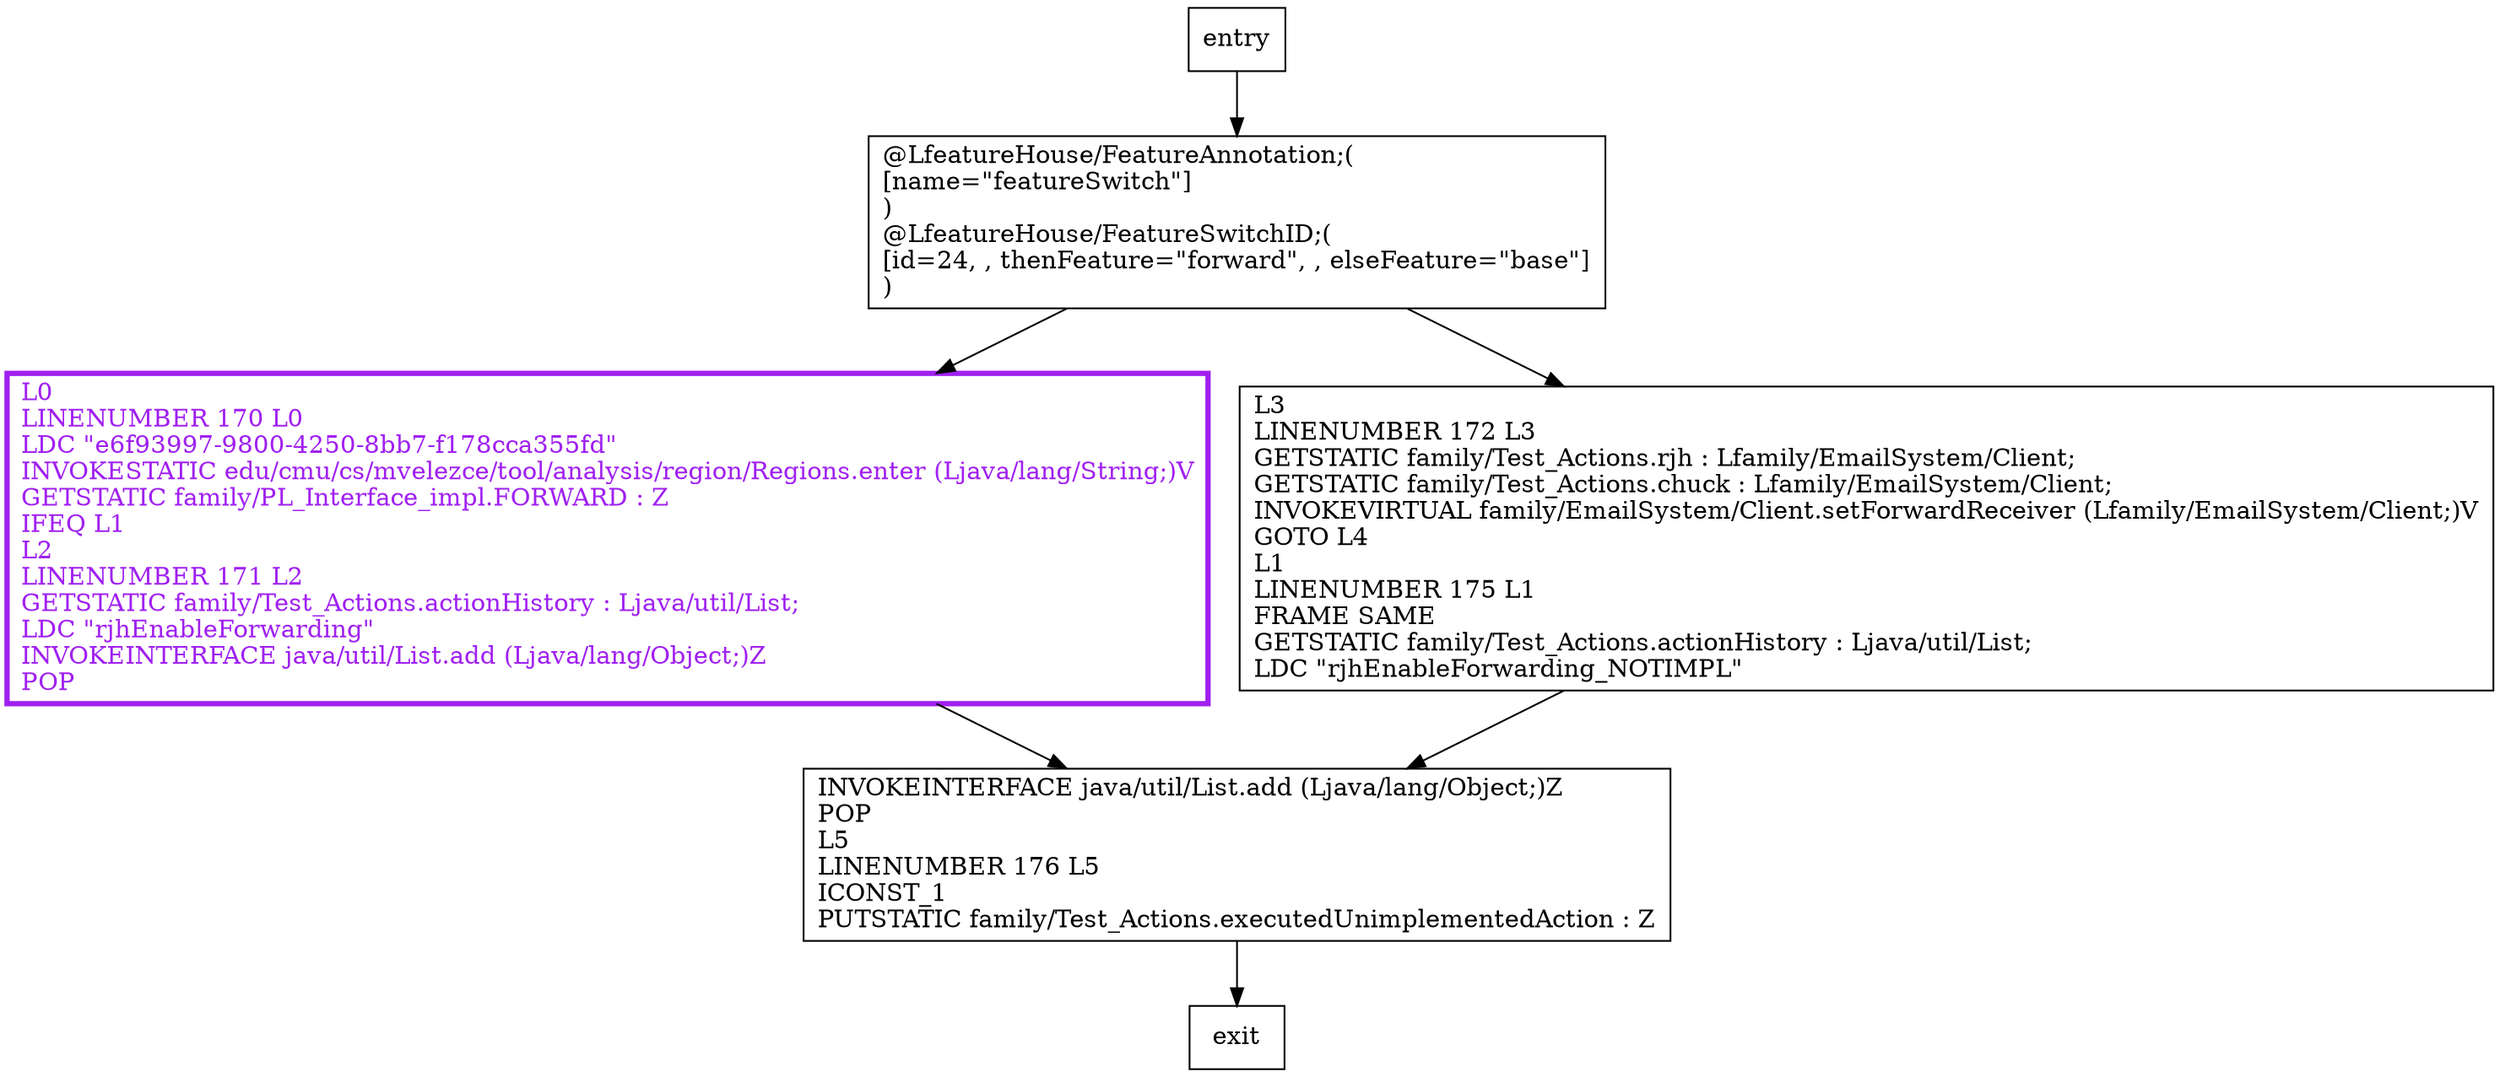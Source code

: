 digraph rjhEnableForwarding {
node [shape=record];
445936676 [label="L0\lLINENUMBER 170 L0\lLDC \"e6f93997-9800-4250-8bb7-f178cca355fd\"\lINVOKESTATIC edu/cmu/cs/mvelezce/tool/analysis/region/Regions.enter (Ljava/lang/String;)V\lGETSTATIC family/PL_Interface_impl.FORWARD : Z\lIFEQ L1\lL2\lLINENUMBER 171 L2\lGETSTATIC family/Test_Actions.actionHistory : Ljava/util/List;\lLDC \"rjhEnableForwarding\"\lINVOKEINTERFACE java/util/List.add (Ljava/lang/Object;)Z\lPOP\l"];
546704209 [label="@LfeatureHouse/FeatureAnnotation;(\l[name=\"featureSwitch\"]\l)\l@LfeatureHouse/FeatureSwitchID;(\l[id=24, , thenFeature=\"forward\", , elseFeature=\"base\"]\l)\l"];
544784138 [label="L3\lLINENUMBER 172 L3\lGETSTATIC family/Test_Actions.rjh : Lfamily/EmailSystem/Client;\lGETSTATIC family/Test_Actions.chuck : Lfamily/EmailSystem/Client;\lINVOKEVIRTUAL family/EmailSystem/Client.setForwardReceiver (Lfamily/EmailSystem/Client;)V\lGOTO L4\lL1\lLINENUMBER 175 L1\lFRAME SAME\lGETSTATIC family/Test_Actions.actionHistory : Ljava/util/List;\lLDC \"rjhEnableForwarding_NOTIMPL\"\l"];
6477484 [label="INVOKEINTERFACE java/util/List.add (Ljava/lang/Object;)Z\lPOP\lL5\lLINENUMBER 176 L5\lICONST_1\lPUTSTATIC family/Test_Actions.executedUnimplementedAction : Z\l"];
entry;
exit;
entry -> 546704209;
445936676 -> 6477484;
546704209 -> 445936676;
546704209 -> 544784138;
544784138 -> 6477484;
6477484 -> exit;
445936676[fontcolor="purple", penwidth=3, color="purple"];
}
